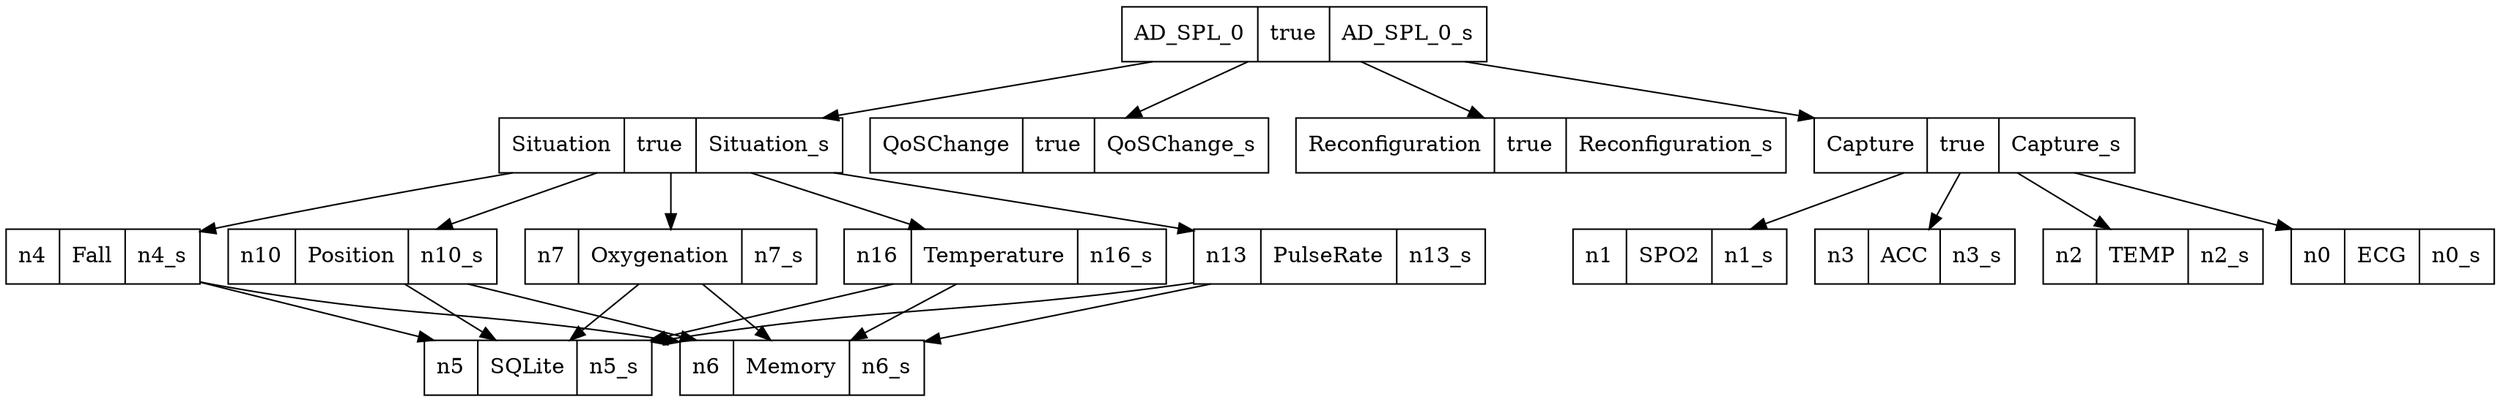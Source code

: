 digraph graphname {
AD_SPL_0[shape=record, label="{{AD_SPL_0|true|AD_SPL_0_s}}"];
Situation[shape=record, label="{{Situation|true|Situation_s}}"];
n4[shape=record, label="{{n4|Fall|n4_s}}"];
n5[shape=record, label="{{n5|SQLite|n5_s}}"];
n6[shape=record, label="{{n6|Memory|n6_s}}"];
n10[shape=record, label="{{n10|Position|n10_s}}"];
n5[shape=record, label="{{n5|SQLite|n5_s}}"];
n6[shape=record, label="{{n6|Memory|n6_s}}"];
n7[shape=record, label="{{n7|Oxygenation|n7_s}}"];
n5[shape=record, label="{{n5|SQLite|n5_s}}"];
n6[shape=record, label="{{n6|Memory|n6_s}}"];
n16[shape=record, label="{{n16|Temperature|n16_s}}"];
n5[shape=record, label="{{n5|SQLite|n5_s}}"];
n6[shape=record, label="{{n6|Memory|n6_s}}"];
n13[shape=record, label="{{n13|PulseRate|n13_s}}"];
n5[shape=record, label="{{n5|SQLite|n5_s}}"];
n6[shape=record, label="{{n6|Memory|n6_s}}"];
QoSChange[shape=record, label="{{QoSChange|true|QoSChange_s}}"];
Reconfiguration[shape=record, label="{{Reconfiguration|true|Reconfiguration_s}}"];
Capture[shape=record, label="{{Capture|true|Capture_s}}"];
n3[shape=record, label="{{n3|ACC|n3_s}}"];
n2[shape=record, label="{{n2|TEMP|n2_s}}"];
n0[shape=record, label="{{n0|ECG|n0_s}}"];
n1[shape=record, label="{{n1|SPO2|n1_s}}"];
AD_SPL_0 -> Situation;
Situation -> n4;
n4 -> n5;
n4 -> n6;
Situation -> n10;
n10 -> n5;
n10 -> n6;
Situation -> n7;
n7 -> n5;
n7 -> n6;
Situation -> n16;
n16 -> n5;
n16 -> n6;
Situation -> n13;
n13 -> n5;
n13 -> n6;
AD_SPL_0 -> QoSChange;
AD_SPL_0 -> Reconfiguration;
AD_SPL_0 -> Capture;
Capture -> n3;
Capture -> n2;
Capture -> n0;
Capture -> n1;
}